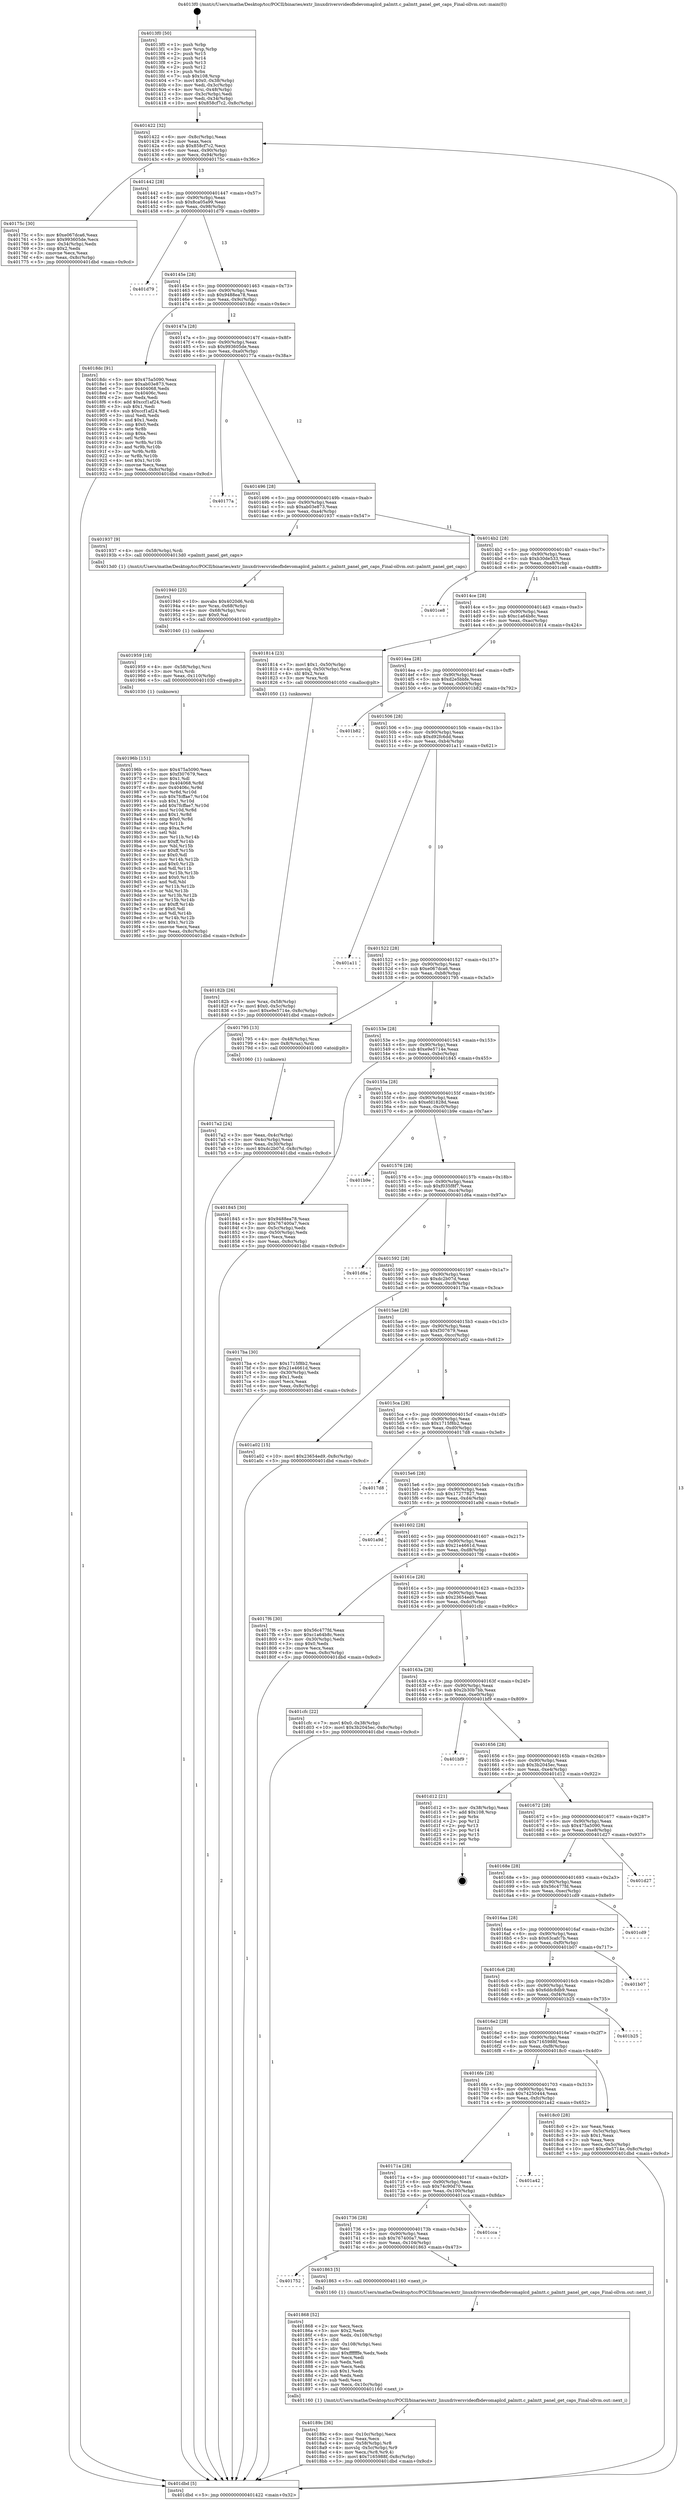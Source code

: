 digraph "0x4013f0" {
  label = "0x4013f0 (/mnt/c/Users/mathe/Desktop/tcc/POCII/binaries/extr_linuxdriversvideofbdevomaplcd_palmtt.c_palmtt_panel_get_caps_Final-ollvm.out::main(0))"
  labelloc = "t"
  node[shape=record]

  Entry [label="",width=0.3,height=0.3,shape=circle,fillcolor=black,style=filled]
  "0x401422" [label="{
     0x401422 [32]\l
     | [instrs]\l
     &nbsp;&nbsp;0x401422 \<+6\>: mov -0x8c(%rbp),%eax\l
     &nbsp;&nbsp;0x401428 \<+2\>: mov %eax,%ecx\l
     &nbsp;&nbsp;0x40142a \<+6\>: sub $0x858cf7c2,%ecx\l
     &nbsp;&nbsp;0x401430 \<+6\>: mov %eax,-0x90(%rbp)\l
     &nbsp;&nbsp;0x401436 \<+6\>: mov %ecx,-0x94(%rbp)\l
     &nbsp;&nbsp;0x40143c \<+6\>: je 000000000040175c \<main+0x36c\>\l
  }"]
  "0x40175c" [label="{
     0x40175c [30]\l
     | [instrs]\l
     &nbsp;&nbsp;0x40175c \<+5\>: mov $0xe067dca6,%eax\l
     &nbsp;&nbsp;0x401761 \<+5\>: mov $0x993605de,%ecx\l
     &nbsp;&nbsp;0x401766 \<+3\>: mov -0x34(%rbp),%edx\l
     &nbsp;&nbsp;0x401769 \<+3\>: cmp $0x2,%edx\l
     &nbsp;&nbsp;0x40176c \<+3\>: cmovne %ecx,%eax\l
     &nbsp;&nbsp;0x40176f \<+6\>: mov %eax,-0x8c(%rbp)\l
     &nbsp;&nbsp;0x401775 \<+5\>: jmp 0000000000401dbd \<main+0x9cd\>\l
  }"]
  "0x401442" [label="{
     0x401442 [28]\l
     | [instrs]\l
     &nbsp;&nbsp;0x401442 \<+5\>: jmp 0000000000401447 \<main+0x57\>\l
     &nbsp;&nbsp;0x401447 \<+6\>: mov -0x90(%rbp),%eax\l
     &nbsp;&nbsp;0x40144d \<+5\>: sub $0x8ca05a99,%eax\l
     &nbsp;&nbsp;0x401452 \<+6\>: mov %eax,-0x98(%rbp)\l
     &nbsp;&nbsp;0x401458 \<+6\>: je 0000000000401d79 \<main+0x989\>\l
  }"]
  "0x401dbd" [label="{
     0x401dbd [5]\l
     | [instrs]\l
     &nbsp;&nbsp;0x401dbd \<+5\>: jmp 0000000000401422 \<main+0x32\>\l
  }"]
  "0x4013f0" [label="{
     0x4013f0 [50]\l
     | [instrs]\l
     &nbsp;&nbsp;0x4013f0 \<+1\>: push %rbp\l
     &nbsp;&nbsp;0x4013f1 \<+3\>: mov %rsp,%rbp\l
     &nbsp;&nbsp;0x4013f4 \<+2\>: push %r15\l
     &nbsp;&nbsp;0x4013f6 \<+2\>: push %r14\l
     &nbsp;&nbsp;0x4013f8 \<+2\>: push %r13\l
     &nbsp;&nbsp;0x4013fa \<+2\>: push %r12\l
     &nbsp;&nbsp;0x4013fc \<+1\>: push %rbx\l
     &nbsp;&nbsp;0x4013fd \<+7\>: sub $0x108,%rsp\l
     &nbsp;&nbsp;0x401404 \<+7\>: movl $0x0,-0x38(%rbp)\l
     &nbsp;&nbsp;0x40140b \<+3\>: mov %edi,-0x3c(%rbp)\l
     &nbsp;&nbsp;0x40140e \<+4\>: mov %rsi,-0x48(%rbp)\l
     &nbsp;&nbsp;0x401412 \<+3\>: mov -0x3c(%rbp),%edi\l
     &nbsp;&nbsp;0x401415 \<+3\>: mov %edi,-0x34(%rbp)\l
     &nbsp;&nbsp;0x401418 \<+10\>: movl $0x858cf7c2,-0x8c(%rbp)\l
  }"]
  Exit [label="",width=0.3,height=0.3,shape=circle,fillcolor=black,style=filled,peripheries=2]
  "0x401d79" [label="{
     0x401d79\l
  }", style=dashed]
  "0x40145e" [label="{
     0x40145e [28]\l
     | [instrs]\l
     &nbsp;&nbsp;0x40145e \<+5\>: jmp 0000000000401463 \<main+0x73\>\l
     &nbsp;&nbsp;0x401463 \<+6\>: mov -0x90(%rbp),%eax\l
     &nbsp;&nbsp;0x401469 \<+5\>: sub $0x9488ea78,%eax\l
     &nbsp;&nbsp;0x40146e \<+6\>: mov %eax,-0x9c(%rbp)\l
     &nbsp;&nbsp;0x401474 \<+6\>: je 00000000004018dc \<main+0x4ec\>\l
  }"]
  "0x40196b" [label="{
     0x40196b [151]\l
     | [instrs]\l
     &nbsp;&nbsp;0x40196b \<+5\>: mov $0x475a5090,%eax\l
     &nbsp;&nbsp;0x401970 \<+5\>: mov $0xf307679,%ecx\l
     &nbsp;&nbsp;0x401975 \<+2\>: mov $0x1,%dl\l
     &nbsp;&nbsp;0x401977 \<+8\>: mov 0x404068,%r8d\l
     &nbsp;&nbsp;0x40197f \<+8\>: mov 0x40406c,%r9d\l
     &nbsp;&nbsp;0x401987 \<+3\>: mov %r8d,%r10d\l
     &nbsp;&nbsp;0x40198a \<+7\>: sub $0x7fcffae7,%r10d\l
     &nbsp;&nbsp;0x401991 \<+4\>: sub $0x1,%r10d\l
     &nbsp;&nbsp;0x401995 \<+7\>: add $0x7fcffae7,%r10d\l
     &nbsp;&nbsp;0x40199c \<+4\>: imul %r10d,%r8d\l
     &nbsp;&nbsp;0x4019a0 \<+4\>: and $0x1,%r8d\l
     &nbsp;&nbsp;0x4019a4 \<+4\>: cmp $0x0,%r8d\l
     &nbsp;&nbsp;0x4019a8 \<+4\>: sete %r11b\l
     &nbsp;&nbsp;0x4019ac \<+4\>: cmp $0xa,%r9d\l
     &nbsp;&nbsp;0x4019b0 \<+3\>: setl %bl\l
     &nbsp;&nbsp;0x4019b3 \<+3\>: mov %r11b,%r14b\l
     &nbsp;&nbsp;0x4019b6 \<+4\>: xor $0xff,%r14b\l
     &nbsp;&nbsp;0x4019ba \<+3\>: mov %bl,%r15b\l
     &nbsp;&nbsp;0x4019bd \<+4\>: xor $0xff,%r15b\l
     &nbsp;&nbsp;0x4019c1 \<+3\>: xor $0x0,%dl\l
     &nbsp;&nbsp;0x4019c4 \<+3\>: mov %r14b,%r12b\l
     &nbsp;&nbsp;0x4019c7 \<+4\>: and $0x0,%r12b\l
     &nbsp;&nbsp;0x4019cb \<+3\>: and %dl,%r11b\l
     &nbsp;&nbsp;0x4019ce \<+3\>: mov %r15b,%r13b\l
     &nbsp;&nbsp;0x4019d1 \<+4\>: and $0x0,%r13b\l
     &nbsp;&nbsp;0x4019d5 \<+2\>: and %dl,%bl\l
     &nbsp;&nbsp;0x4019d7 \<+3\>: or %r11b,%r12b\l
     &nbsp;&nbsp;0x4019da \<+3\>: or %bl,%r13b\l
     &nbsp;&nbsp;0x4019dd \<+3\>: xor %r13b,%r12b\l
     &nbsp;&nbsp;0x4019e0 \<+3\>: or %r15b,%r14b\l
     &nbsp;&nbsp;0x4019e3 \<+4\>: xor $0xff,%r14b\l
     &nbsp;&nbsp;0x4019e7 \<+3\>: or $0x0,%dl\l
     &nbsp;&nbsp;0x4019ea \<+3\>: and %dl,%r14b\l
     &nbsp;&nbsp;0x4019ed \<+3\>: or %r14b,%r12b\l
     &nbsp;&nbsp;0x4019f0 \<+4\>: test $0x1,%r12b\l
     &nbsp;&nbsp;0x4019f4 \<+3\>: cmovne %ecx,%eax\l
     &nbsp;&nbsp;0x4019f7 \<+6\>: mov %eax,-0x8c(%rbp)\l
     &nbsp;&nbsp;0x4019fd \<+5\>: jmp 0000000000401dbd \<main+0x9cd\>\l
  }"]
  "0x4018dc" [label="{
     0x4018dc [91]\l
     | [instrs]\l
     &nbsp;&nbsp;0x4018dc \<+5\>: mov $0x475a5090,%eax\l
     &nbsp;&nbsp;0x4018e1 \<+5\>: mov $0xab03e873,%ecx\l
     &nbsp;&nbsp;0x4018e6 \<+7\>: mov 0x404068,%edx\l
     &nbsp;&nbsp;0x4018ed \<+7\>: mov 0x40406c,%esi\l
     &nbsp;&nbsp;0x4018f4 \<+2\>: mov %edx,%edi\l
     &nbsp;&nbsp;0x4018f6 \<+6\>: add $0xccf1af24,%edi\l
     &nbsp;&nbsp;0x4018fc \<+3\>: sub $0x1,%edi\l
     &nbsp;&nbsp;0x4018ff \<+6\>: sub $0xccf1af24,%edi\l
     &nbsp;&nbsp;0x401905 \<+3\>: imul %edi,%edx\l
     &nbsp;&nbsp;0x401908 \<+3\>: and $0x1,%edx\l
     &nbsp;&nbsp;0x40190b \<+3\>: cmp $0x0,%edx\l
     &nbsp;&nbsp;0x40190e \<+4\>: sete %r8b\l
     &nbsp;&nbsp;0x401912 \<+3\>: cmp $0xa,%esi\l
     &nbsp;&nbsp;0x401915 \<+4\>: setl %r9b\l
     &nbsp;&nbsp;0x401919 \<+3\>: mov %r8b,%r10b\l
     &nbsp;&nbsp;0x40191c \<+3\>: and %r9b,%r10b\l
     &nbsp;&nbsp;0x40191f \<+3\>: xor %r9b,%r8b\l
     &nbsp;&nbsp;0x401922 \<+3\>: or %r8b,%r10b\l
     &nbsp;&nbsp;0x401925 \<+4\>: test $0x1,%r10b\l
     &nbsp;&nbsp;0x401929 \<+3\>: cmovne %ecx,%eax\l
     &nbsp;&nbsp;0x40192c \<+6\>: mov %eax,-0x8c(%rbp)\l
     &nbsp;&nbsp;0x401932 \<+5\>: jmp 0000000000401dbd \<main+0x9cd\>\l
  }"]
  "0x40147a" [label="{
     0x40147a [28]\l
     | [instrs]\l
     &nbsp;&nbsp;0x40147a \<+5\>: jmp 000000000040147f \<main+0x8f\>\l
     &nbsp;&nbsp;0x40147f \<+6\>: mov -0x90(%rbp),%eax\l
     &nbsp;&nbsp;0x401485 \<+5\>: sub $0x993605de,%eax\l
     &nbsp;&nbsp;0x40148a \<+6\>: mov %eax,-0xa0(%rbp)\l
     &nbsp;&nbsp;0x401490 \<+6\>: je 000000000040177a \<main+0x38a\>\l
  }"]
  "0x401959" [label="{
     0x401959 [18]\l
     | [instrs]\l
     &nbsp;&nbsp;0x401959 \<+4\>: mov -0x58(%rbp),%rsi\l
     &nbsp;&nbsp;0x40195d \<+3\>: mov %rsi,%rdi\l
     &nbsp;&nbsp;0x401960 \<+6\>: mov %eax,-0x110(%rbp)\l
     &nbsp;&nbsp;0x401966 \<+5\>: call 0000000000401030 \<free@plt\>\l
     | [calls]\l
     &nbsp;&nbsp;0x401030 \{1\} (unknown)\l
  }"]
  "0x40177a" [label="{
     0x40177a\l
  }", style=dashed]
  "0x401496" [label="{
     0x401496 [28]\l
     | [instrs]\l
     &nbsp;&nbsp;0x401496 \<+5\>: jmp 000000000040149b \<main+0xab\>\l
     &nbsp;&nbsp;0x40149b \<+6\>: mov -0x90(%rbp),%eax\l
     &nbsp;&nbsp;0x4014a1 \<+5\>: sub $0xab03e873,%eax\l
     &nbsp;&nbsp;0x4014a6 \<+6\>: mov %eax,-0xa4(%rbp)\l
     &nbsp;&nbsp;0x4014ac \<+6\>: je 0000000000401937 \<main+0x547\>\l
  }"]
  "0x401940" [label="{
     0x401940 [25]\l
     | [instrs]\l
     &nbsp;&nbsp;0x401940 \<+10\>: movabs $0x4020d6,%rdi\l
     &nbsp;&nbsp;0x40194a \<+4\>: mov %rax,-0x68(%rbp)\l
     &nbsp;&nbsp;0x40194e \<+4\>: mov -0x68(%rbp),%rsi\l
     &nbsp;&nbsp;0x401952 \<+2\>: mov $0x0,%al\l
     &nbsp;&nbsp;0x401954 \<+5\>: call 0000000000401040 \<printf@plt\>\l
     | [calls]\l
     &nbsp;&nbsp;0x401040 \{1\} (unknown)\l
  }"]
  "0x401937" [label="{
     0x401937 [9]\l
     | [instrs]\l
     &nbsp;&nbsp;0x401937 \<+4\>: mov -0x58(%rbp),%rdi\l
     &nbsp;&nbsp;0x40193b \<+5\>: call 00000000004013d0 \<palmtt_panel_get_caps\>\l
     | [calls]\l
     &nbsp;&nbsp;0x4013d0 \{1\} (/mnt/c/Users/mathe/Desktop/tcc/POCII/binaries/extr_linuxdriversvideofbdevomaplcd_palmtt.c_palmtt_panel_get_caps_Final-ollvm.out::palmtt_panel_get_caps)\l
  }"]
  "0x4014b2" [label="{
     0x4014b2 [28]\l
     | [instrs]\l
     &nbsp;&nbsp;0x4014b2 \<+5\>: jmp 00000000004014b7 \<main+0xc7\>\l
     &nbsp;&nbsp;0x4014b7 \<+6\>: mov -0x90(%rbp),%eax\l
     &nbsp;&nbsp;0x4014bd \<+5\>: sub $0xb30de533,%eax\l
     &nbsp;&nbsp;0x4014c2 \<+6\>: mov %eax,-0xa8(%rbp)\l
     &nbsp;&nbsp;0x4014c8 \<+6\>: je 0000000000401ce8 \<main+0x8f8\>\l
  }"]
  "0x40189c" [label="{
     0x40189c [36]\l
     | [instrs]\l
     &nbsp;&nbsp;0x40189c \<+6\>: mov -0x10c(%rbp),%ecx\l
     &nbsp;&nbsp;0x4018a2 \<+3\>: imul %eax,%ecx\l
     &nbsp;&nbsp;0x4018a5 \<+4\>: mov -0x58(%rbp),%r8\l
     &nbsp;&nbsp;0x4018a9 \<+4\>: movslq -0x5c(%rbp),%r9\l
     &nbsp;&nbsp;0x4018ad \<+4\>: mov %ecx,(%r8,%r9,4)\l
     &nbsp;&nbsp;0x4018b1 \<+10\>: movl $0x7165988f,-0x8c(%rbp)\l
     &nbsp;&nbsp;0x4018bb \<+5\>: jmp 0000000000401dbd \<main+0x9cd\>\l
  }"]
  "0x401ce8" [label="{
     0x401ce8\l
  }", style=dashed]
  "0x4014ce" [label="{
     0x4014ce [28]\l
     | [instrs]\l
     &nbsp;&nbsp;0x4014ce \<+5\>: jmp 00000000004014d3 \<main+0xe3\>\l
     &nbsp;&nbsp;0x4014d3 \<+6\>: mov -0x90(%rbp),%eax\l
     &nbsp;&nbsp;0x4014d9 \<+5\>: sub $0xc1a64b8c,%eax\l
     &nbsp;&nbsp;0x4014de \<+6\>: mov %eax,-0xac(%rbp)\l
     &nbsp;&nbsp;0x4014e4 \<+6\>: je 0000000000401814 \<main+0x424\>\l
  }"]
  "0x401868" [label="{
     0x401868 [52]\l
     | [instrs]\l
     &nbsp;&nbsp;0x401868 \<+2\>: xor %ecx,%ecx\l
     &nbsp;&nbsp;0x40186a \<+5\>: mov $0x2,%edx\l
     &nbsp;&nbsp;0x40186f \<+6\>: mov %edx,-0x108(%rbp)\l
     &nbsp;&nbsp;0x401875 \<+1\>: cltd\l
     &nbsp;&nbsp;0x401876 \<+6\>: mov -0x108(%rbp),%esi\l
     &nbsp;&nbsp;0x40187c \<+2\>: idiv %esi\l
     &nbsp;&nbsp;0x40187e \<+6\>: imul $0xfffffffe,%edx,%edx\l
     &nbsp;&nbsp;0x401884 \<+2\>: mov %ecx,%edi\l
     &nbsp;&nbsp;0x401886 \<+2\>: sub %edx,%edi\l
     &nbsp;&nbsp;0x401888 \<+2\>: mov %ecx,%edx\l
     &nbsp;&nbsp;0x40188a \<+3\>: sub $0x1,%edx\l
     &nbsp;&nbsp;0x40188d \<+2\>: add %edx,%edi\l
     &nbsp;&nbsp;0x40188f \<+2\>: sub %edi,%ecx\l
     &nbsp;&nbsp;0x401891 \<+6\>: mov %ecx,-0x10c(%rbp)\l
     &nbsp;&nbsp;0x401897 \<+5\>: call 0000000000401160 \<next_i\>\l
     | [calls]\l
     &nbsp;&nbsp;0x401160 \{1\} (/mnt/c/Users/mathe/Desktop/tcc/POCII/binaries/extr_linuxdriversvideofbdevomaplcd_palmtt.c_palmtt_panel_get_caps_Final-ollvm.out::next_i)\l
  }"]
  "0x401814" [label="{
     0x401814 [23]\l
     | [instrs]\l
     &nbsp;&nbsp;0x401814 \<+7\>: movl $0x1,-0x50(%rbp)\l
     &nbsp;&nbsp;0x40181b \<+4\>: movslq -0x50(%rbp),%rax\l
     &nbsp;&nbsp;0x40181f \<+4\>: shl $0x2,%rax\l
     &nbsp;&nbsp;0x401823 \<+3\>: mov %rax,%rdi\l
     &nbsp;&nbsp;0x401826 \<+5\>: call 0000000000401050 \<malloc@plt\>\l
     | [calls]\l
     &nbsp;&nbsp;0x401050 \{1\} (unknown)\l
  }"]
  "0x4014ea" [label="{
     0x4014ea [28]\l
     | [instrs]\l
     &nbsp;&nbsp;0x4014ea \<+5\>: jmp 00000000004014ef \<main+0xff\>\l
     &nbsp;&nbsp;0x4014ef \<+6\>: mov -0x90(%rbp),%eax\l
     &nbsp;&nbsp;0x4014f5 \<+5\>: sub $0xd2e5bbfe,%eax\l
     &nbsp;&nbsp;0x4014fa \<+6\>: mov %eax,-0xb0(%rbp)\l
     &nbsp;&nbsp;0x401500 \<+6\>: je 0000000000401b82 \<main+0x792\>\l
  }"]
  "0x401752" [label="{
     0x401752\l
  }", style=dashed]
  "0x401b82" [label="{
     0x401b82\l
  }", style=dashed]
  "0x401506" [label="{
     0x401506 [28]\l
     | [instrs]\l
     &nbsp;&nbsp;0x401506 \<+5\>: jmp 000000000040150b \<main+0x11b\>\l
     &nbsp;&nbsp;0x40150b \<+6\>: mov -0x90(%rbp),%eax\l
     &nbsp;&nbsp;0x401511 \<+5\>: sub $0xd92fc6dd,%eax\l
     &nbsp;&nbsp;0x401516 \<+6\>: mov %eax,-0xb4(%rbp)\l
     &nbsp;&nbsp;0x40151c \<+6\>: je 0000000000401a11 \<main+0x621\>\l
  }"]
  "0x401863" [label="{
     0x401863 [5]\l
     | [instrs]\l
     &nbsp;&nbsp;0x401863 \<+5\>: call 0000000000401160 \<next_i\>\l
     | [calls]\l
     &nbsp;&nbsp;0x401160 \{1\} (/mnt/c/Users/mathe/Desktop/tcc/POCII/binaries/extr_linuxdriversvideofbdevomaplcd_palmtt.c_palmtt_panel_get_caps_Final-ollvm.out::next_i)\l
  }"]
  "0x401a11" [label="{
     0x401a11\l
  }", style=dashed]
  "0x401522" [label="{
     0x401522 [28]\l
     | [instrs]\l
     &nbsp;&nbsp;0x401522 \<+5\>: jmp 0000000000401527 \<main+0x137\>\l
     &nbsp;&nbsp;0x401527 \<+6\>: mov -0x90(%rbp),%eax\l
     &nbsp;&nbsp;0x40152d \<+5\>: sub $0xe067dca6,%eax\l
     &nbsp;&nbsp;0x401532 \<+6\>: mov %eax,-0xb8(%rbp)\l
     &nbsp;&nbsp;0x401538 \<+6\>: je 0000000000401795 \<main+0x3a5\>\l
  }"]
  "0x401736" [label="{
     0x401736 [28]\l
     | [instrs]\l
     &nbsp;&nbsp;0x401736 \<+5\>: jmp 000000000040173b \<main+0x34b\>\l
     &nbsp;&nbsp;0x40173b \<+6\>: mov -0x90(%rbp),%eax\l
     &nbsp;&nbsp;0x401741 \<+5\>: sub $0x767400a7,%eax\l
     &nbsp;&nbsp;0x401746 \<+6\>: mov %eax,-0x104(%rbp)\l
     &nbsp;&nbsp;0x40174c \<+6\>: je 0000000000401863 \<main+0x473\>\l
  }"]
  "0x401795" [label="{
     0x401795 [13]\l
     | [instrs]\l
     &nbsp;&nbsp;0x401795 \<+4\>: mov -0x48(%rbp),%rax\l
     &nbsp;&nbsp;0x401799 \<+4\>: mov 0x8(%rax),%rdi\l
     &nbsp;&nbsp;0x40179d \<+5\>: call 0000000000401060 \<atoi@plt\>\l
     | [calls]\l
     &nbsp;&nbsp;0x401060 \{1\} (unknown)\l
  }"]
  "0x40153e" [label="{
     0x40153e [28]\l
     | [instrs]\l
     &nbsp;&nbsp;0x40153e \<+5\>: jmp 0000000000401543 \<main+0x153\>\l
     &nbsp;&nbsp;0x401543 \<+6\>: mov -0x90(%rbp),%eax\l
     &nbsp;&nbsp;0x401549 \<+5\>: sub $0xe9e5714e,%eax\l
     &nbsp;&nbsp;0x40154e \<+6\>: mov %eax,-0xbc(%rbp)\l
     &nbsp;&nbsp;0x401554 \<+6\>: je 0000000000401845 \<main+0x455\>\l
  }"]
  "0x4017a2" [label="{
     0x4017a2 [24]\l
     | [instrs]\l
     &nbsp;&nbsp;0x4017a2 \<+3\>: mov %eax,-0x4c(%rbp)\l
     &nbsp;&nbsp;0x4017a5 \<+3\>: mov -0x4c(%rbp),%eax\l
     &nbsp;&nbsp;0x4017a8 \<+3\>: mov %eax,-0x30(%rbp)\l
     &nbsp;&nbsp;0x4017ab \<+10\>: movl $0xdc2b07d,-0x8c(%rbp)\l
     &nbsp;&nbsp;0x4017b5 \<+5\>: jmp 0000000000401dbd \<main+0x9cd\>\l
  }"]
  "0x401cca" [label="{
     0x401cca\l
  }", style=dashed]
  "0x401845" [label="{
     0x401845 [30]\l
     | [instrs]\l
     &nbsp;&nbsp;0x401845 \<+5\>: mov $0x9488ea78,%eax\l
     &nbsp;&nbsp;0x40184a \<+5\>: mov $0x767400a7,%ecx\l
     &nbsp;&nbsp;0x40184f \<+3\>: mov -0x5c(%rbp),%edx\l
     &nbsp;&nbsp;0x401852 \<+3\>: cmp -0x50(%rbp),%edx\l
     &nbsp;&nbsp;0x401855 \<+3\>: cmovl %ecx,%eax\l
     &nbsp;&nbsp;0x401858 \<+6\>: mov %eax,-0x8c(%rbp)\l
     &nbsp;&nbsp;0x40185e \<+5\>: jmp 0000000000401dbd \<main+0x9cd\>\l
  }"]
  "0x40155a" [label="{
     0x40155a [28]\l
     | [instrs]\l
     &nbsp;&nbsp;0x40155a \<+5\>: jmp 000000000040155f \<main+0x16f\>\l
     &nbsp;&nbsp;0x40155f \<+6\>: mov -0x90(%rbp),%eax\l
     &nbsp;&nbsp;0x401565 \<+5\>: sub $0xefd1828d,%eax\l
     &nbsp;&nbsp;0x40156a \<+6\>: mov %eax,-0xc0(%rbp)\l
     &nbsp;&nbsp;0x401570 \<+6\>: je 0000000000401b9e \<main+0x7ae\>\l
  }"]
  "0x40171a" [label="{
     0x40171a [28]\l
     | [instrs]\l
     &nbsp;&nbsp;0x40171a \<+5\>: jmp 000000000040171f \<main+0x32f\>\l
     &nbsp;&nbsp;0x40171f \<+6\>: mov -0x90(%rbp),%eax\l
     &nbsp;&nbsp;0x401725 \<+5\>: sub $0x74c90d70,%eax\l
     &nbsp;&nbsp;0x40172a \<+6\>: mov %eax,-0x100(%rbp)\l
     &nbsp;&nbsp;0x401730 \<+6\>: je 0000000000401cca \<main+0x8da\>\l
  }"]
  "0x401b9e" [label="{
     0x401b9e\l
  }", style=dashed]
  "0x401576" [label="{
     0x401576 [28]\l
     | [instrs]\l
     &nbsp;&nbsp;0x401576 \<+5\>: jmp 000000000040157b \<main+0x18b\>\l
     &nbsp;&nbsp;0x40157b \<+6\>: mov -0x90(%rbp),%eax\l
     &nbsp;&nbsp;0x401581 \<+5\>: sub $0xf035f8f7,%eax\l
     &nbsp;&nbsp;0x401586 \<+6\>: mov %eax,-0xc4(%rbp)\l
     &nbsp;&nbsp;0x40158c \<+6\>: je 0000000000401d6a \<main+0x97a\>\l
  }"]
  "0x401a42" [label="{
     0x401a42\l
  }", style=dashed]
  "0x401d6a" [label="{
     0x401d6a\l
  }", style=dashed]
  "0x401592" [label="{
     0x401592 [28]\l
     | [instrs]\l
     &nbsp;&nbsp;0x401592 \<+5\>: jmp 0000000000401597 \<main+0x1a7\>\l
     &nbsp;&nbsp;0x401597 \<+6\>: mov -0x90(%rbp),%eax\l
     &nbsp;&nbsp;0x40159d \<+5\>: sub $0xdc2b07d,%eax\l
     &nbsp;&nbsp;0x4015a2 \<+6\>: mov %eax,-0xc8(%rbp)\l
     &nbsp;&nbsp;0x4015a8 \<+6\>: je 00000000004017ba \<main+0x3ca\>\l
  }"]
  "0x4016fe" [label="{
     0x4016fe [28]\l
     | [instrs]\l
     &nbsp;&nbsp;0x4016fe \<+5\>: jmp 0000000000401703 \<main+0x313\>\l
     &nbsp;&nbsp;0x401703 \<+6\>: mov -0x90(%rbp),%eax\l
     &nbsp;&nbsp;0x401709 \<+5\>: sub $0x74250444,%eax\l
     &nbsp;&nbsp;0x40170e \<+6\>: mov %eax,-0xfc(%rbp)\l
     &nbsp;&nbsp;0x401714 \<+6\>: je 0000000000401a42 \<main+0x652\>\l
  }"]
  "0x4017ba" [label="{
     0x4017ba [30]\l
     | [instrs]\l
     &nbsp;&nbsp;0x4017ba \<+5\>: mov $0x1715f8b2,%eax\l
     &nbsp;&nbsp;0x4017bf \<+5\>: mov $0x21e4661d,%ecx\l
     &nbsp;&nbsp;0x4017c4 \<+3\>: mov -0x30(%rbp),%edx\l
     &nbsp;&nbsp;0x4017c7 \<+3\>: cmp $0x1,%edx\l
     &nbsp;&nbsp;0x4017ca \<+3\>: cmovl %ecx,%eax\l
     &nbsp;&nbsp;0x4017cd \<+6\>: mov %eax,-0x8c(%rbp)\l
     &nbsp;&nbsp;0x4017d3 \<+5\>: jmp 0000000000401dbd \<main+0x9cd\>\l
  }"]
  "0x4015ae" [label="{
     0x4015ae [28]\l
     | [instrs]\l
     &nbsp;&nbsp;0x4015ae \<+5\>: jmp 00000000004015b3 \<main+0x1c3\>\l
     &nbsp;&nbsp;0x4015b3 \<+6\>: mov -0x90(%rbp),%eax\l
     &nbsp;&nbsp;0x4015b9 \<+5\>: sub $0xf307679,%eax\l
     &nbsp;&nbsp;0x4015be \<+6\>: mov %eax,-0xcc(%rbp)\l
     &nbsp;&nbsp;0x4015c4 \<+6\>: je 0000000000401a02 \<main+0x612\>\l
  }"]
  "0x4018c0" [label="{
     0x4018c0 [28]\l
     | [instrs]\l
     &nbsp;&nbsp;0x4018c0 \<+2\>: xor %eax,%eax\l
     &nbsp;&nbsp;0x4018c2 \<+3\>: mov -0x5c(%rbp),%ecx\l
     &nbsp;&nbsp;0x4018c5 \<+3\>: sub $0x1,%eax\l
     &nbsp;&nbsp;0x4018c8 \<+2\>: sub %eax,%ecx\l
     &nbsp;&nbsp;0x4018ca \<+3\>: mov %ecx,-0x5c(%rbp)\l
     &nbsp;&nbsp;0x4018cd \<+10\>: movl $0xe9e5714e,-0x8c(%rbp)\l
     &nbsp;&nbsp;0x4018d7 \<+5\>: jmp 0000000000401dbd \<main+0x9cd\>\l
  }"]
  "0x401a02" [label="{
     0x401a02 [15]\l
     | [instrs]\l
     &nbsp;&nbsp;0x401a02 \<+10\>: movl $0x23654ed9,-0x8c(%rbp)\l
     &nbsp;&nbsp;0x401a0c \<+5\>: jmp 0000000000401dbd \<main+0x9cd\>\l
  }"]
  "0x4015ca" [label="{
     0x4015ca [28]\l
     | [instrs]\l
     &nbsp;&nbsp;0x4015ca \<+5\>: jmp 00000000004015cf \<main+0x1df\>\l
     &nbsp;&nbsp;0x4015cf \<+6\>: mov -0x90(%rbp),%eax\l
     &nbsp;&nbsp;0x4015d5 \<+5\>: sub $0x1715f8b2,%eax\l
     &nbsp;&nbsp;0x4015da \<+6\>: mov %eax,-0xd0(%rbp)\l
     &nbsp;&nbsp;0x4015e0 \<+6\>: je 00000000004017d8 \<main+0x3e8\>\l
  }"]
  "0x4016e2" [label="{
     0x4016e2 [28]\l
     | [instrs]\l
     &nbsp;&nbsp;0x4016e2 \<+5\>: jmp 00000000004016e7 \<main+0x2f7\>\l
     &nbsp;&nbsp;0x4016e7 \<+6\>: mov -0x90(%rbp),%eax\l
     &nbsp;&nbsp;0x4016ed \<+5\>: sub $0x7165988f,%eax\l
     &nbsp;&nbsp;0x4016f2 \<+6\>: mov %eax,-0xf8(%rbp)\l
     &nbsp;&nbsp;0x4016f8 \<+6\>: je 00000000004018c0 \<main+0x4d0\>\l
  }"]
  "0x4017d8" [label="{
     0x4017d8\l
  }", style=dashed]
  "0x4015e6" [label="{
     0x4015e6 [28]\l
     | [instrs]\l
     &nbsp;&nbsp;0x4015e6 \<+5\>: jmp 00000000004015eb \<main+0x1fb\>\l
     &nbsp;&nbsp;0x4015eb \<+6\>: mov -0x90(%rbp),%eax\l
     &nbsp;&nbsp;0x4015f1 \<+5\>: sub $0x17277827,%eax\l
     &nbsp;&nbsp;0x4015f6 \<+6\>: mov %eax,-0xd4(%rbp)\l
     &nbsp;&nbsp;0x4015fc \<+6\>: je 0000000000401a9d \<main+0x6ad\>\l
  }"]
  "0x401b25" [label="{
     0x401b25\l
  }", style=dashed]
  "0x401a9d" [label="{
     0x401a9d\l
  }", style=dashed]
  "0x401602" [label="{
     0x401602 [28]\l
     | [instrs]\l
     &nbsp;&nbsp;0x401602 \<+5\>: jmp 0000000000401607 \<main+0x217\>\l
     &nbsp;&nbsp;0x401607 \<+6\>: mov -0x90(%rbp),%eax\l
     &nbsp;&nbsp;0x40160d \<+5\>: sub $0x21e4661d,%eax\l
     &nbsp;&nbsp;0x401612 \<+6\>: mov %eax,-0xd8(%rbp)\l
     &nbsp;&nbsp;0x401618 \<+6\>: je 00000000004017f6 \<main+0x406\>\l
  }"]
  "0x4016c6" [label="{
     0x4016c6 [28]\l
     | [instrs]\l
     &nbsp;&nbsp;0x4016c6 \<+5\>: jmp 00000000004016cb \<main+0x2db\>\l
     &nbsp;&nbsp;0x4016cb \<+6\>: mov -0x90(%rbp),%eax\l
     &nbsp;&nbsp;0x4016d1 \<+5\>: sub $0x6ddc8db9,%eax\l
     &nbsp;&nbsp;0x4016d6 \<+6\>: mov %eax,-0xf4(%rbp)\l
     &nbsp;&nbsp;0x4016dc \<+6\>: je 0000000000401b25 \<main+0x735\>\l
  }"]
  "0x4017f6" [label="{
     0x4017f6 [30]\l
     | [instrs]\l
     &nbsp;&nbsp;0x4017f6 \<+5\>: mov $0x56c477fd,%eax\l
     &nbsp;&nbsp;0x4017fb \<+5\>: mov $0xc1a64b8c,%ecx\l
     &nbsp;&nbsp;0x401800 \<+3\>: mov -0x30(%rbp),%edx\l
     &nbsp;&nbsp;0x401803 \<+3\>: cmp $0x0,%edx\l
     &nbsp;&nbsp;0x401806 \<+3\>: cmove %ecx,%eax\l
     &nbsp;&nbsp;0x401809 \<+6\>: mov %eax,-0x8c(%rbp)\l
     &nbsp;&nbsp;0x40180f \<+5\>: jmp 0000000000401dbd \<main+0x9cd\>\l
  }"]
  "0x40161e" [label="{
     0x40161e [28]\l
     | [instrs]\l
     &nbsp;&nbsp;0x40161e \<+5\>: jmp 0000000000401623 \<main+0x233\>\l
     &nbsp;&nbsp;0x401623 \<+6\>: mov -0x90(%rbp),%eax\l
     &nbsp;&nbsp;0x401629 \<+5\>: sub $0x23654ed9,%eax\l
     &nbsp;&nbsp;0x40162e \<+6\>: mov %eax,-0xdc(%rbp)\l
     &nbsp;&nbsp;0x401634 \<+6\>: je 0000000000401cfc \<main+0x90c\>\l
  }"]
  "0x40182b" [label="{
     0x40182b [26]\l
     | [instrs]\l
     &nbsp;&nbsp;0x40182b \<+4\>: mov %rax,-0x58(%rbp)\l
     &nbsp;&nbsp;0x40182f \<+7\>: movl $0x0,-0x5c(%rbp)\l
     &nbsp;&nbsp;0x401836 \<+10\>: movl $0xe9e5714e,-0x8c(%rbp)\l
     &nbsp;&nbsp;0x401840 \<+5\>: jmp 0000000000401dbd \<main+0x9cd\>\l
  }"]
  "0x401b07" [label="{
     0x401b07\l
  }", style=dashed]
  "0x401cfc" [label="{
     0x401cfc [22]\l
     | [instrs]\l
     &nbsp;&nbsp;0x401cfc \<+7\>: movl $0x0,-0x38(%rbp)\l
     &nbsp;&nbsp;0x401d03 \<+10\>: movl $0x3b2045ec,-0x8c(%rbp)\l
     &nbsp;&nbsp;0x401d0d \<+5\>: jmp 0000000000401dbd \<main+0x9cd\>\l
  }"]
  "0x40163a" [label="{
     0x40163a [28]\l
     | [instrs]\l
     &nbsp;&nbsp;0x40163a \<+5\>: jmp 000000000040163f \<main+0x24f\>\l
     &nbsp;&nbsp;0x40163f \<+6\>: mov -0x90(%rbp),%eax\l
     &nbsp;&nbsp;0x401645 \<+5\>: sub $0x2b30b7bb,%eax\l
     &nbsp;&nbsp;0x40164a \<+6\>: mov %eax,-0xe0(%rbp)\l
     &nbsp;&nbsp;0x401650 \<+6\>: je 0000000000401bf9 \<main+0x809\>\l
  }"]
  "0x4016aa" [label="{
     0x4016aa [28]\l
     | [instrs]\l
     &nbsp;&nbsp;0x4016aa \<+5\>: jmp 00000000004016af \<main+0x2bf\>\l
     &nbsp;&nbsp;0x4016af \<+6\>: mov -0x90(%rbp),%eax\l
     &nbsp;&nbsp;0x4016b5 \<+5\>: sub $0x63cafc7b,%eax\l
     &nbsp;&nbsp;0x4016ba \<+6\>: mov %eax,-0xf0(%rbp)\l
     &nbsp;&nbsp;0x4016c0 \<+6\>: je 0000000000401b07 \<main+0x717\>\l
  }"]
  "0x401bf9" [label="{
     0x401bf9\l
  }", style=dashed]
  "0x401656" [label="{
     0x401656 [28]\l
     | [instrs]\l
     &nbsp;&nbsp;0x401656 \<+5\>: jmp 000000000040165b \<main+0x26b\>\l
     &nbsp;&nbsp;0x40165b \<+6\>: mov -0x90(%rbp),%eax\l
     &nbsp;&nbsp;0x401661 \<+5\>: sub $0x3b2045ec,%eax\l
     &nbsp;&nbsp;0x401666 \<+6\>: mov %eax,-0xe4(%rbp)\l
     &nbsp;&nbsp;0x40166c \<+6\>: je 0000000000401d12 \<main+0x922\>\l
  }"]
  "0x401cd9" [label="{
     0x401cd9\l
  }", style=dashed]
  "0x401d12" [label="{
     0x401d12 [21]\l
     | [instrs]\l
     &nbsp;&nbsp;0x401d12 \<+3\>: mov -0x38(%rbp),%eax\l
     &nbsp;&nbsp;0x401d15 \<+7\>: add $0x108,%rsp\l
     &nbsp;&nbsp;0x401d1c \<+1\>: pop %rbx\l
     &nbsp;&nbsp;0x401d1d \<+2\>: pop %r12\l
     &nbsp;&nbsp;0x401d1f \<+2\>: pop %r13\l
     &nbsp;&nbsp;0x401d21 \<+2\>: pop %r14\l
     &nbsp;&nbsp;0x401d23 \<+2\>: pop %r15\l
     &nbsp;&nbsp;0x401d25 \<+1\>: pop %rbp\l
     &nbsp;&nbsp;0x401d26 \<+1\>: ret\l
  }"]
  "0x401672" [label="{
     0x401672 [28]\l
     | [instrs]\l
     &nbsp;&nbsp;0x401672 \<+5\>: jmp 0000000000401677 \<main+0x287\>\l
     &nbsp;&nbsp;0x401677 \<+6\>: mov -0x90(%rbp),%eax\l
     &nbsp;&nbsp;0x40167d \<+5\>: sub $0x475a5090,%eax\l
     &nbsp;&nbsp;0x401682 \<+6\>: mov %eax,-0xe8(%rbp)\l
     &nbsp;&nbsp;0x401688 \<+6\>: je 0000000000401d27 \<main+0x937\>\l
  }"]
  "0x40168e" [label="{
     0x40168e [28]\l
     | [instrs]\l
     &nbsp;&nbsp;0x40168e \<+5\>: jmp 0000000000401693 \<main+0x2a3\>\l
     &nbsp;&nbsp;0x401693 \<+6\>: mov -0x90(%rbp),%eax\l
     &nbsp;&nbsp;0x401699 \<+5\>: sub $0x56c477fd,%eax\l
     &nbsp;&nbsp;0x40169e \<+6\>: mov %eax,-0xec(%rbp)\l
     &nbsp;&nbsp;0x4016a4 \<+6\>: je 0000000000401cd9 \<main+0x8e9\>\l
  }"]
  "0x401d27" [label="{
     0x401d27\l
  }", style=dashed]
  Entry -> "0x4013f0" [label=" 1"]
  "0x401422" -> "0x40175c" [label=" 1"]
  "0x401422" -> "0x401442" [label=" 13"]
  "0x40175c" -> "0x401dbd" [label=" 1"]
  "0x4013f0" -> "0x401422" [label=" 1"]
  "0x401dbd" -> "0x401422" [label=" 13"]
  "0x401d12" -> Exit [label=" 1"]
  "0x401442" -> "0x401d79" [label=" 0"]
  "0x401442" -> "0x40145e" [label=" 13"]
  "0x401cfc" -> "0x401dbd" [label=" 1"]
  "0x40145e" -> "0x4018dc" [label=" 1"]
  "0x40145e" -> "0x40147a" [label=" 12"]
  "0x401a02" -> "0x401dbd" [label=" 1"]
  "0x40147a" -> "0x40177a" [label=" 0"]
  "0x40147a" -> "0x401496" [label=" 12"]
  "0x40196b" -> "0x401dbd" [label=" 1"]
  "0x401496" -> "0x401937" [label=" 1"]
  "0x401496" -> "0x4014b2" [label=" 11"]
  "0x401959" -> "0x40196b" [label=" 1"]
  "0x4014b2" -> "0x401ce8" [label=" 0"]
  "0x4014b2" -> "0x4014ce" [label=" 11"]
  "0x401940" -> "0x401959" [label=" 1"]
  "0x4014ce" -> "0x401814" [label=" 1"]
  "0x4014ce" -> "0x4014ea" [label=" 10"]
  "0x401937" -> "0x401940" [label=" 1"]
  "0x4014ea" -> "0x401b82" [label=" 0"]
  "0x4014ea" -> "0x401506" [label=" 10"]
  "0x4018dc" -> "0x401dbd" [label=" 1"]
  "0x401506" -> "0x401a11" [label=" 0"]
  "0x401506" -> "0x401522" [label=" 10"]
  "0x4018c0" -> "0x401dbd" [label=" 1"]
  "0x401522" -> "0x401795" [label=" 1"]
  "0x401522" -> "0x40153e" [label=" 9"]
  "0x401795" -> "0x4017a2" [label=" 1"]
  "0x4017a2" -> "0x401dbd" [label=" 1"]
  "0x401868" -> "0x40189c" [label=" 1"]
  "0x40153e" -> "0x401845" [label=" 2"]
  "0x40153e" -> "0x40155a" [label=" 7"]
  "0x401863" -> "0x401868" [label=" 1"]
  "0x40155a" -> "0x401b9e" [label=" 0"]
  "0x40155a" -> "0x401576" [label=" 7"]
  "0x401736" -> "0x401863" [label=" 1"]
  "0x401576" -> "0x401d6a" [label=" 0"]
  "0x401576" -> "0x401592" [label=" 7"]
  "0x40189c" -> "0x401dbd" [label=" 1"]
  "0x401592" -> "0x4017ba" [label=" 1"]
  "0x401592" -> "0x4015ae" [label=" 6"]
  "0x4017ba" -> "0x401dbd" [label=" 1"]
  "0x40171a" -> "0x401cca" [label=" 0"]
  "0x4015ae" -> "0x401a02" [label=" 1"]
  "0x4015ae" -> "0x4015ca" [label=" 5"]
  "0x401736" -> "0x401752" [label=" 0"]
  "0x4015ca" -> "0x4017d8" [label=" 0"]
  "0x4015ca" -> "0x4015e6" [label=" 5"]
  "0x4016fe" -> "0x401a42" [label=" 0"]
  "0x4015e6" -> "0x401a9d" [label=" 0"]
  "0x4015e6" -> "0x401602" [label=" 5"]
  "0x40171a" -> "0x401736" [label=" 1"]
  "0x401602" -> "0x4017f6" [label=" 1"]
  "0x401602" -> "0x40161e" [label=" 4"]
  "0x4017f6" -> "0x401dbd" [label=" 1"]
  "0x401814" -> "0x40182b" [label=" 1"]
  "0x40182b" -> "0x401dbd" [label=" 1"]
  "0x401845" -> "0x401dbd" [label=" 2"]
  "0x4016e2" -> "0x4018c0" [label=" 1"]
  "0x40161e" -> "0x401cfc" [label=" 1"]
  "0x40161e" -> "0x40163a" [label=" 3"]
  "0x4016fe" -> "0x40171a" [label=" 1"]
  "0x40163a" -> "0x401bf9" [label=" 0"]
  "0x40163a" -> "0x401656" [label=" 3"]
  "0x4016c6" -> "0x401b25" [label=" 0"]
  "0x401656" -> "0x401d12" [label=" 1"]
  "0x401656" -> "0x401672" [label=" 2"]
  "0x4016e2" -> "0x4016fe" [label=" 1"]
  "0x401672" -> "0x401d27" [label=" 0"]
  "0x401672" -> "0x40168e" [label=" 2"]
  "0x4016aa" -> "0x4016c6" [label=" 2"]
  "0x40168e" -> "0x401cd9" [label=" 0"]
  "0x40168e" -> "0x4016aa" [label=" 2"]
  "0x4016c6" -> "0x4016e2" [label=" 2"]
  "0x4016aa" -> "0x401b07" [label=" 0"]
}
